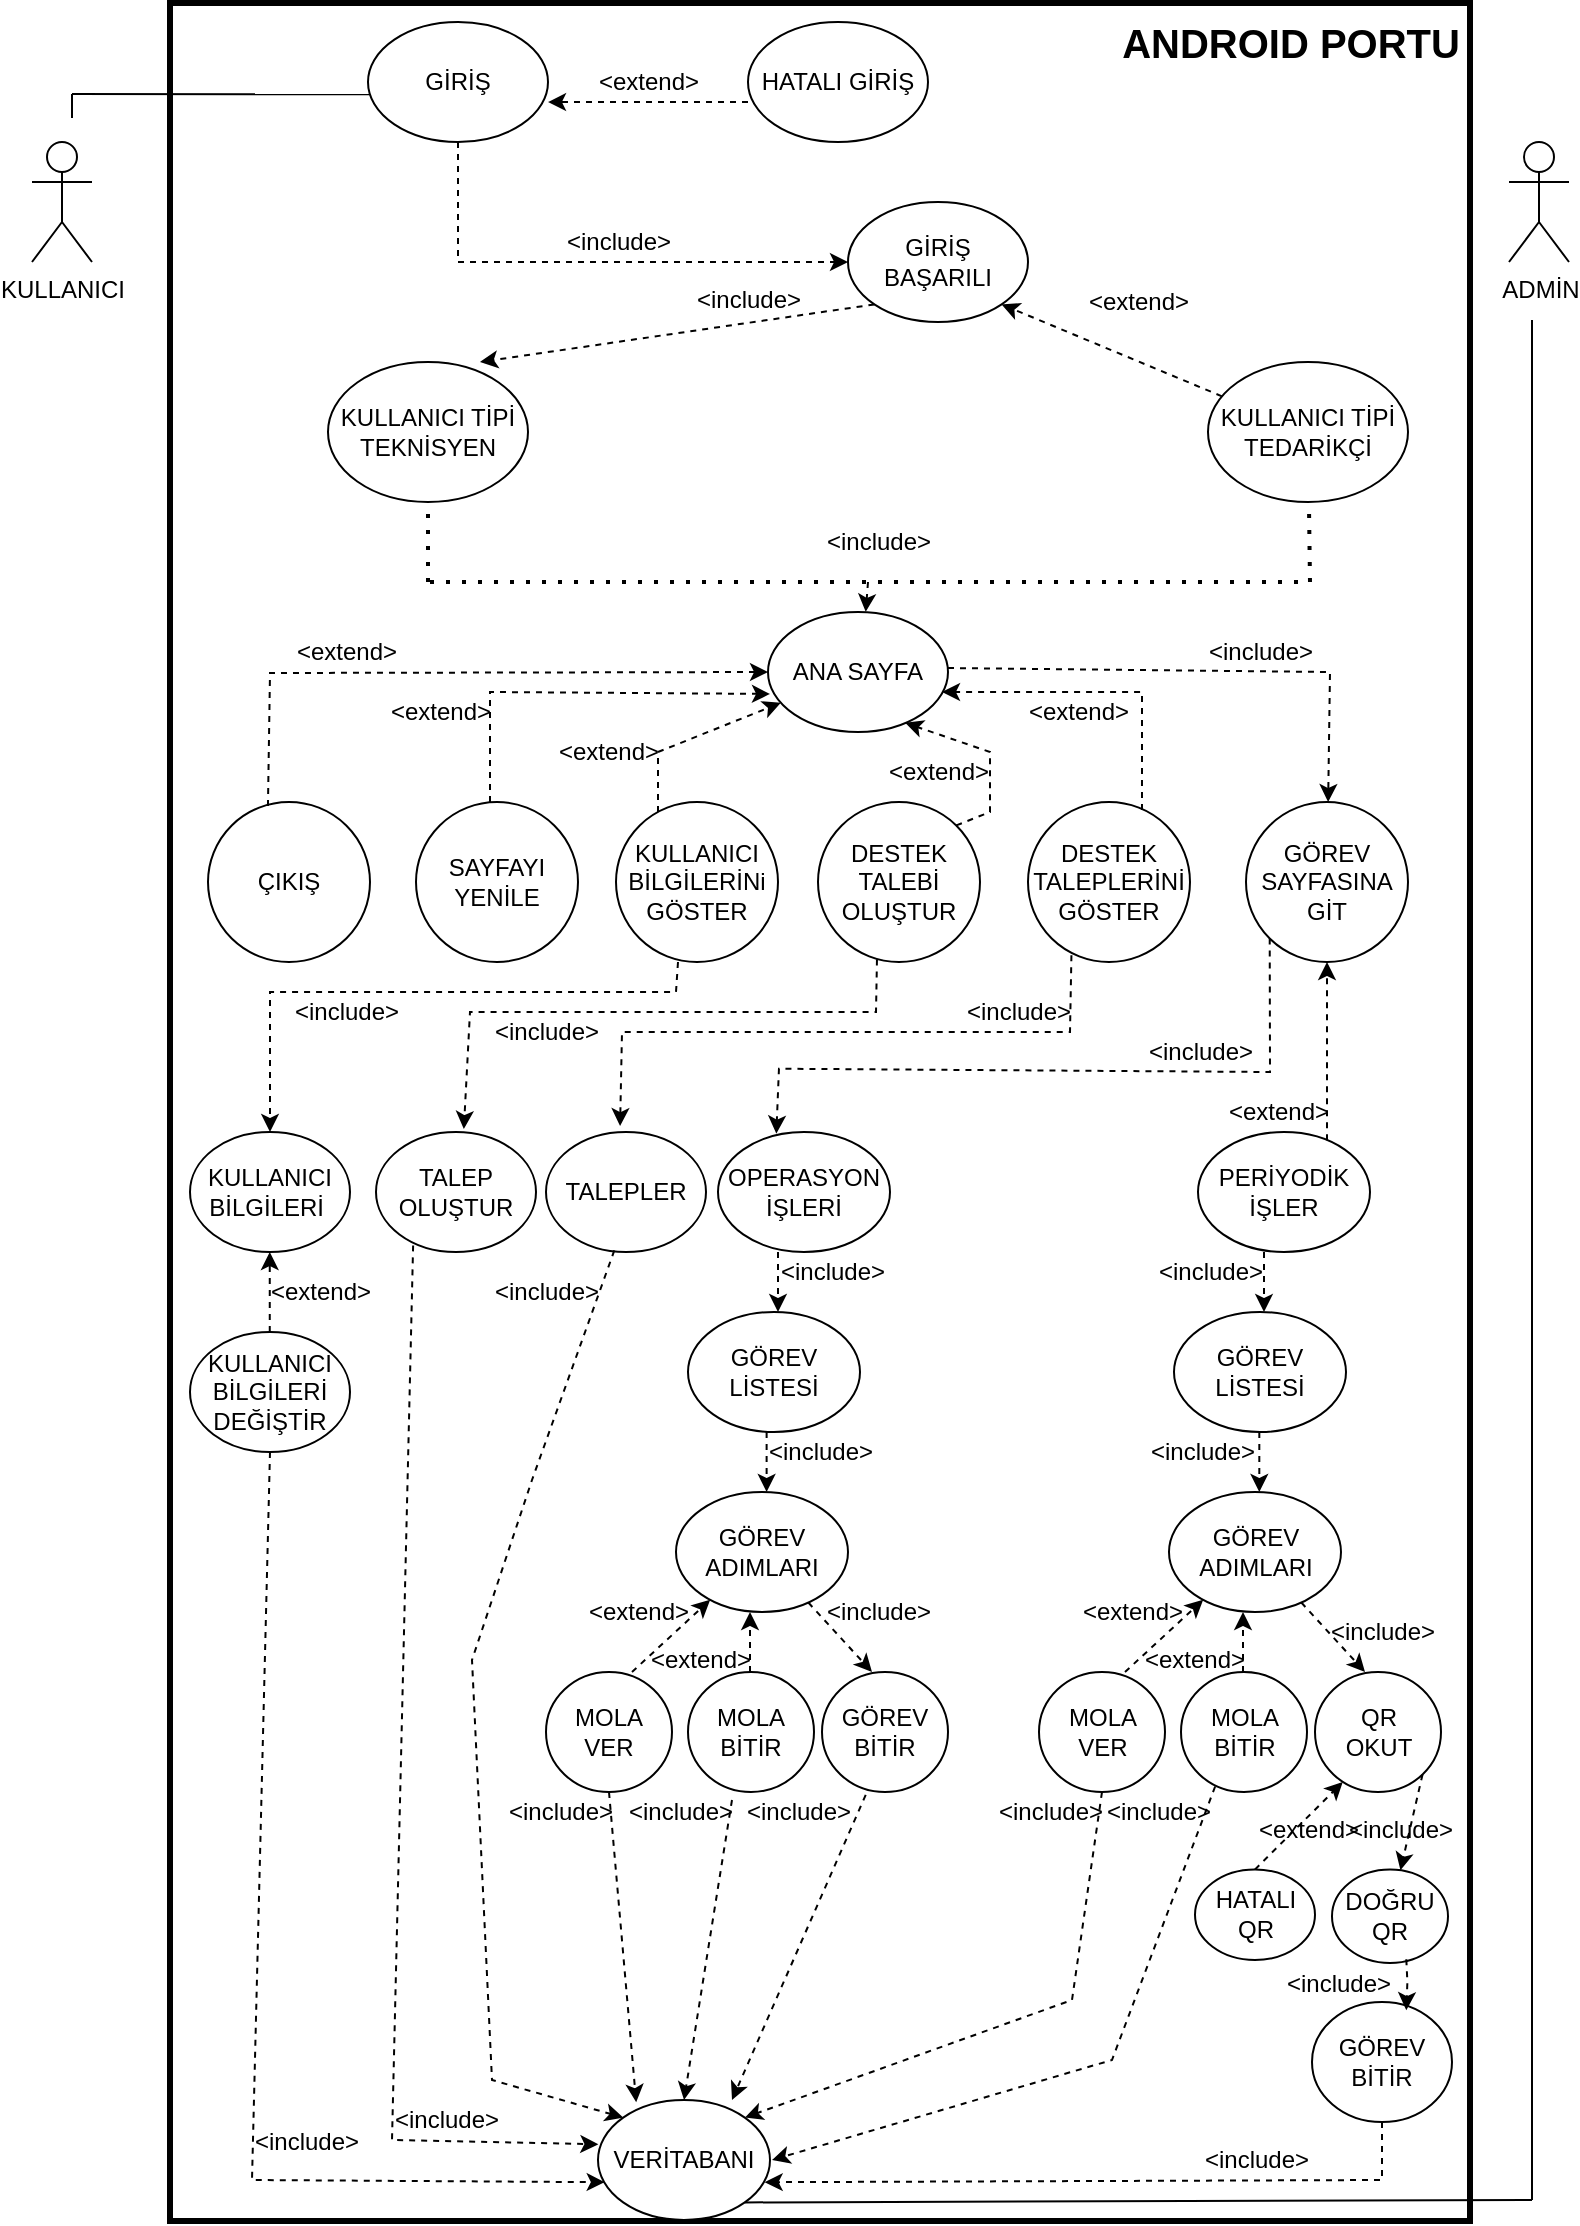 <mxfile version="18.0.1" type="device"><diagram id="frBf9CzJDdepa8vkQPzJ" name="Sayfa -1"><mxGraphModel dx="958" dy="752" grid="1" gridSize="10" guides="1" tooltips="1" connect="1" arrows="1" fold="1" page="1" pageScale="1" pageWidth="827" pageHeight="1169" math="0" shadow="0"><root><mxCell id="0"/><mxCell id="1" parent="0"/><mxCell id="QtxO9aeHgoz5HeslBeQD-139" value="" style="rounded=0;whiteSpace=wrap;html=1;fillColor=none;strokeWidth=3;" vertex="1" parent="1"><mxGeometry x="109" y="1.5" width="650" height="1109" as="geometry"/></mxCell><mxCell id="QtxO9aeHgoz5HeslBeQD-1" value="KULLANICI" style="shape=umlActor;verticalLabelPosition=bottom;verticalAlign=top;html=1;outlineConnect=0;" vertex="1" parent="1"><mxGeometry x="40" y="71" width="30" height="60" as="geometry"/></mxCell><mxCell id="QtxO9aeHgoz5HeslBeQD-2" value="GİRİŞ" style="ellipse;whiteSpace=wrap;html=1;" vertex="1" parent="1"><mxGeometry x="208" y="11" width="90" height="60" as="geometry"/></mxCell><mxCell id="QtxO9aeHgoz5HeslBeQD-3" value="HATALI GİRİŞ" style="ellipse;whiteSpace=wrap;html=1;" vertex="1" parent="1"><mxGeometry x="398" y="11" width="90" height="60" as="geometry"/></mxCell><mxCell id="QtxO9aeHgoz5HeslBeQD-4" value="" style="endArrow=classic;html=1;rounded=0;exitX=0;exitY=0.667;exitDx=0;exitDy=0;exitPerimeter=0;entryX=1;entryY=0.667;entryDx=0;entryDy=0;entryPerimeter=0;dashed=1;" edge="1" parent="1" source="QtxO9aeHgoz5HeslBeQD-3" target="QtxO9aeHgoz5HeslBeQD-2"><mxGeometry width="50" height="50" relative="1" as="geometry"><mxPoint x="448" y="361" as="sourcePoint"/><mxPoint x="318" y="51" as="targetPoint"/></mxGeometry></mxCell><mxCell id="QtxO9aeHgoz5HeslBeQD-6" value="&amp;lt;extend&amp;gt;" style="text;html=1;align=center;verticalAlign=middle;resizable=0;points=[];autosize=1;strokeColor=none;fillColor=none;" vertex="1" parent="1"><mxGeometry x="313" y="31" width="70" height="20" as="geometry"/></mxCell><mxCell id="QtxO9aeHgoz5HeslBeQD-9" value="" style="endArrow=classic;html=1;rounded=0;exitX=0.5;exitY=1;exitDx=0;exitDy=0;dashed=1;entryX=0;entryY=0.5;entryDx=0;entryDy=0;" edge="1" parent="1" source="QtxO9aeHgoz5HeslBeQD-2" target="QtxO9aeHgoz5HeslBeQD-10"><mxGeometry width="50" height="50" relative="1" as="geometry"><mxPoint x="248" y="91.02" as="sourcePoint"/><mxPoint x="368" y="131" as="targetPoint"/><Array as="points"><mxPoint x="253" y="131"/></Array></mxGeometry></mxCell><mxCell id="QtxO9aeHgoz5HeslBeQD-10" value="GİRİŞ BAŞARILI" style="ellipse;whiteSpace=wrap;html=1;" vertex="1" parent="1"><mxGeometry x="448" y="101" width="90" height="60" as="geometry"/></mxCell><mxCell id="QtxO9aeHgoz5HeslBeQD-11" value="&amp;lt;include&amp;gt;" style="text;html=1;align=center;verticalAlign=middle;resizable=0;points=[];autosize=1;strokeColor=none;fillColor=none;" vertex="1" parent="1"><mxGeometry x="298" y="111" width="70" height="20" as="geometry"/></mxCell><mxCell id="QtxO9aeHgoz5HeslBeQD-12" value="" style="endArrow=classic;html=1;rounded=0;exitX=0;exitY=1;exitDx=0;exitDy=0;dashed=1;entryX=0.76;entryY=0;entryDx=0;entryDy=0;entryPerimeter=0;" edge="1" parent="1" source="QtxO9aeHgoz5HeslBeQD-10" target="QtxO9aeHgoz5HeslBeQD-17"><mxGeometry width="50" height="50" relative="1" as="geometry"><mxPoint x="448" y="170" as="sourcePoint"/><mxPoint x="278" y="181" as="targetPoint"/></mxGeometry></mxCell><mxCell id="QtxO9aeHgoz5HeslBeQD-13" value="&amp;lt;include&amp;gt;" style="text;html=1;align=center;verticalAlign=middle;resizable=0;points=[];autosize=1;strokeColor=none;fillColor=none;" vertex="1" parent="1"><mxGeometry x="363" y="139.98" width="70" height="20" as="geometry"/></mxCell><mxCell id="QtxO9aeHgoz5HeslBeQD-14" value="" style="endArrow=classic;html=1;rounded=0;entryX=1;entryY=1;entryDx=0;entryDy=0;dashed=1;" edge="1" parent="1" source="QtxO9aeHgoz5HeslBeQD-16" target="QtxO9aeHgoz5HeslBeQD-10"><mxGeometry width="50" height="50" relative="1" as="geometry"><mxPoint x="628" y="181.02" as="sourcePoint"/><mxPoint x="528" y="181.02" as="targetPoint"/></mxGeometry></mxCell><mxCell id="QtxO9aeHgoz5HeslBeQD-15" value="&amp;lt;extend&amp;gt;" style="text;html=1;align=center;verticalAlign=middle;resizable=0;points=[];autosize=1;strokeColor=none;fillColor=none;" vertex="1" parent="1"><mxGeometry x="558" y="141" width="70" height="20" as="geometry"/></mxCell><mxCell id="QtxO9aeHgoz5HeslBeQD-16" value="KULLANICI TİPİ&lt;br&gt;TEDARİKÇİ" style="ellipse;whiteSpace=wrap;html=1;" vertex="1" parent="1"><mxGeometry x="628" y="181" width="100" height="70" as="geometry"/></mxCell><mxCell id="QtxO9aeHgoz5HeslBeQD-17" value="KULLANICI TİPİ&lt;br&gt;TEKNİSYEN" style="ellipse;whiteSpace=wrap;html=1;" vertex="1" parent="1"><mxGeometry x="188" y="181" width="100" height="70" as="geometry"/></mxCell><mxCell id="QtxO9aeHgoz5HeslBeQD-19" value="" style="endArrow=none;dashed=1;html=1;dashPattern=1 3;strokeWidth=2;rounded=0;" edge="1" parent="1"><mxGeometry width="50" height="50" relative="1" as="geometry"><mxPoint x="239" y="291" as="sourcePoint"/><mxPoint x="679" y="291" as="targetPoint"/></mxGeometry></mxCell><mxCell id="QtxO9aeHgoz5HeslBeQD-20" value="" style="endArrow=none;dashed=1;html=1;dashPattern=1 3;strokeWidth=2;rounded=0;entryX=0.5;entryY=1;entryDx=0;entryDy=0;" edge="1" parent="1" target="QtxO9aeHgoz5HeslBeQD-17"><mxGeometry width="50" height="50" relative="1" as="geometry"><mxPoint x="238" y="291" as="sourcePoint"/><mxPoint x="278" y="231" as="targetPoint"/></mxGeometry></mxCell><mxCell id="QtxO9aeHgoz5HeslBeQD-21" value="" style="endArrow=none;dashed=1;html=1;dashPattern=1 3;strokeWidth=2;rounded=0;" edge="1" parent="1" target="QtxO9aeHgoz5HeslBeQD-16"><mxGeometry width="50" height="50" relative="1" as="geometry"><mxPoint x="679" y="291" as="sourcePoint"/><mxPoint x="728" y="241" as="targetPoint"/><Array as="points"/></mxGeometry></mxCell><mxCell id="QtxO9aeHgoz5HeslBeQD-22" value="" style="endArrow=classic;html=1;rounded=0;dashed=1;entryX=0.543;entryY=-0.002;entryDx=0;entryDy=0;entryPerimeter=0;" edge="1" parent="1" target="QtxO9aeHgoz5HeslBeQD-24"><mxGeometry width="50" height="50" relative="1" as="geometry"><mxPoint x="458" y="291" as="sourcePoint"/><mxPoint x="458" y="331" as="targetPoint"/></mxGeometry></mxCell><mxCell id="QtxO9aeHgoz5HeslBeQD-23" value="&amp;lt;include&amp;gt;" style="text;html=1;align=center;verticalAlign=middle;resizable=0;points=[];autosize=1;strokeColor=none;fillColor=none;" vertex="1" parent="1"><mxGeometry x="428" y="261" width="70" height="20" as="geometry"/></mxCell><mxCell id="QtxO9aeHgoz5HeslBeQD-24" value="ANA SAYFA" style="ellipse;whiteSpace=wrap;html=1;" vertex="1" parent="1"><mxGeometry x="408" y="306" width="90" height="60" as="geometry"/></mxCell><mxCell id="QtxO9aeHgoz5HeslBeQD-33" value="KULLANICI&lt;br&gt;BİLGİLERİNi GÖSTER" style="ellipse;whiteSpace=wrap;html=1;" vertex="1" parent="1"><mxGeometry x="332" y="401" width="81" height="80" as="geometry"/></mxCell><mxCell id="QtxO9aeHgoz5HeslBeQD-35" value="DESTEK&lt;br&gt;TALEPLERİNİ&lt;br&gt;GÖSTER" style="ellipse;whiteSpace=wrap;html=1;" vertex="1" parent="1"><mxGeometry x="538" y="401" width="81" height="80" as="geometry"/></mxCell><mxCell id="QtxO9aeHgoz5HeslBeQD-36" value="GÖREV&lt;br&gt;SAYFASINA&lt;br&gt;GİT" style="ellipse;whiteSpace=wrap;html=1;" vertex="1" parent="1"><mxGeometry x="647" y="401" width="81" height="80" as="geometry"/></mxCell><mxCell id="QtxO9aeHgoz5HeslBeQD-37" value="DESTEK TALEBİ&lt;br&gt;OLUŞTUR" style="ellipse;whiteSpace=wrap;html=1;" vertex="1" parent="1"><mxGeometry x="433" y="401" width="81" height="80" as="geometry"/></mxCell><mxCell id="QtxO9aeHgoz5HeslBeQD-38" value="SAYFAYI&lt;br&gt;YENİLE" style="ellipse;whiteSpace=wrap;html=1;" vertex="1" parent="1"><mxGeometry x="232" y="401" width="81" height="80" as="geometry"/></mxCell><mxCell id="QtxO9aeHgoz5HeslBeQD-39" value="ÇIKIŞ" style="ellipse;whiteSpace=wrap;html=1;" vertex="1" parent="1"><mxGeometry x="128" y="401" width="81" height="80" as="geometry"/></mxCell><mxCell id="QtxO9aeHgoz5HeslBeQD-45" value="" style="endArrow=classic;html=1;rounded=0;entryX=1;entryY=0.667;entryDx=0;entryDy=0;entryPerimeter=0;dashed=1;exitX=0.37;exitY=0.025;exitDx=0;exitDy=0;exitPerimeter=0;" edge="1" parent="1" source="QtxO9aeHgoz5HeslBeQD-39"><mxGeometry width="50" height="50" relative="1" as="geometry"><mxPoint x="159" y="396.5" as="sourcePoint"/><mxPoint x="408" y="336" as="targetPoint"/><Array as="points"><mxPoint x="159" y="336.5"/></Array></mxGeometry></mxCell><mxCell id="QtxO9aeHgoz5HeslBeQD-46" value="" style="endArrow=classic;html=1;rounded=0;dashed=1;entryX=0.011;entryY=0.683;entryDx=0;entryDy=0;entryPerimeter=0;" edge="1" parent="1" target="QtxO9aeHgoz5HeslBeQD-24"><mxGeometry width="50" height="50" relative="1" as="geometry"><mxPoint x="269" y="401" as="sourcePoint"/><mxPoint x="399" y="346" as="targetPoint"/><Array as="points"><mxPoint x="269" y="366"/><mxPoint x="269" y="346"/></Array></mxGeometry></mxCell><mxCell id="QtxO9aeHgoz5HeslBeQD-47" value="" style="endArrow=classic;html=1;rounded=0;dashed=1;" edge="1" parent="1" target="QtxO9aeHgoz5HeslBeQD-24"><mxGeometry width="50" height="50" relative="1" as="geometry"><mxPoint x="353" y="406" as="sourcePoint"/><mxPoint x="413" y="376" as="targetPoint"/><Array as="points"><mxPoint x="353" y="396"/><mxPoint x="353" y="376"/></Array></mxGeometry></mxCell><mxCell id="QtxO9aeHgoz5HeslBeQD-48" value="" style="endArrow=classic;html=1;rounded=0;dashed=1;exitX=1;exitY=0;exitDx=0;exitDy=0;" edge="1" parent="1" source="QtxO9aeHgoz5HeslBeQD-37"><mxGeometry width="50" height="50" relative="1" as="geometry"><mxPoint x="538.003" y="416" as="sourcePoint"/><mxPoint x="476.59" y="361.435" as="targetPoint"/><Array as="points"><mxPoint x="519" y="406"/><mxPoint x="519" y="376"/></Array></mxGeometry></mxCell><mxCell id="QtxO9aeHgoz5HeslBeQD-49" value="" style="endArrow=classic;html=1;rounded=0;dashed=1;" edge="1" parent="1" target="QtxO9aeHgoz5HeslBeQD-36"><mxGeometry width="50" height="50" relative="1" as="geometry"><mxPoint x="498.0" y="334" as="sourcePoint"/><mxPoint x="748.03" y="401" as="targetPoint"/><Array as="points"><mxPoint x="689" y="336"/></Array></mxGeometry></mxCell><mxCell id="QtxO9aeHgoz5HeslBeQD-50" value="&amp;lt;include&amp;gt;" style="text;html=1;align=center;verticalAlign=middle;resizable=0;points=[];autosize=1;strokeColor=none;fillColor=none;" vertex="1" parent="1"><mxGeometry x="619" y="316" width="70" height="20" as="geometry"/></mxCell><mxCell id="QtxO9aeHgoz5HeslBeQD-51" value="&amp;lt;extend&amp;gt;" style="text;html=1;align=center;verticalAlign=middle;resizable=0;points=[];autosize=1;strokeColor=none;fillColor=none;" vertex="1" parent="1"><mxGeometry x="162" y="316" width="70" height="20" as="geometry"/></mxCell><mxCell id="QtxO9aeHgoz5HeslBeQD-52" value="&amp;lt;extend&amp;gt;" style="text;html=1;align=center;verticalAlign=middle;resizable=0;points=[];autosize=1;strokeColor=none;fillColor=none;" vertex="1" parent="1"><mxGeometry x="209" y="346" width="70" height="20" as="geometry"/></mxCell><mxCell id="QtxO9aeHgoz5HeslBeQD-53" value="&amp;lt;extend&amp;gt;" style="text;html=1;align=center;verticalAlign=middle;resizable=0;points=[];autosize=1;strokeColor=none;fillColor=none;" vertex="1" parent="1"><mxGeometry x="293" y="366" width="70" height="20" as="geometry"/></mxCell><mxCell id="QtxO9aeHgoz5HeslBeQD-54" value="&amp;lt;extend&amp;gt;" style="text;html=1;align=center;verticalAlign=middle;resizable=0;points=[];autosize=1;strokeColor=none;fillColor=none;" vertex="1" parent="1"><mxGeometry x="458" y="376" width="70" height="20" as="geometry"/></mxCell><mxCell id="QtxO9aeHgoz5HeslBeQD-55" value="" style="endArrow=classic;html=1;rounded=0;dashed=1;exitX=0.753;exitY=0.063;exitDx=0;exitDy=0;exitPerimeter=0;" edge="1" parent="1"><mxGeometry width="50" height="50" relative="1" as="geometry"><mxPoint x="594.993" y="405.04" as="sourcePoint"/><mxPoint x="495" y="346" as="targetPoint"/><Array as="points"><mxPoint x="595" y="346"/></Array></mxGeometry></mxCell><mxCell id="QtxO9aeHgoz5HeslBeQD-57" value="" style="endArrow=classic;html=1;rounded=0;dashed=1;exitX=0.37;exitY=0.025;exitDx=0;exitDy=0;exitPerimeter=0;entryX=0.5;entryY=0;entryDx=0;entryDy=0;" edge="1" parent="1" target="QtxO9aeHgoz5HeslBeQD-59"><mxGeometry width="50" height="50" relative="1" as="geometry"><mxPoint x="363.0" y="481.0" as="sourcePoint"/><mxPoint x="159" y="526" as="targetPoint"/><Array as="points"><mxPoint x="362" y="496"/><mxPoint x="159" y="496"/></Array></mxGeometry></mxCell><mxCell id="QtxO9aeHgoz5HeslBeQD-58" value="&amp;lt;extend&amp;gt;" style="text;html=1;align=center;verticalAlign=middle;resizable=0;points=[];autosize=1;strokeColor=none;fillColor=none;" vertex="1" parent="1"><mxGeometry x="528" y="346" width="70" height="20" as="geometry"/></mxCell><mxCell id="QtxO9aeHgoz5HeslBeQD-59" value="KULLANICI&lt;br&gt;BİLGİLERİ&amp;nbsp;" style="ellipse;whiteSpace=wrap;html=1;" vertex="1" parent="1"><mxGeometry x="119" y="566" width="80" height="60" as="geometry"/></mxCell><mxCell id="QtxO9aeHgoz5HeslBeQD-60" value="KULLANICI&lt;br&gt;BİLGİLERİ DEĞİŞTİR" style="ellipse;whiteSpace=wrap;html=1;" vertex="1" parent="1"><mxGeometry x="119" y="666" width="80" height="60" as="geometry"/></mxCell><mxCell id="QtxO9aeHgoz5HeslBeQD-61" value="" style="endArrow=classic;html=1;rounded=0;dashed=1;" edge="1" parent="1"><mxGeometry width="50" height="50" relative="1" as="geometry"><mxPoint x="158.88" y="666" as="sourcePoint"/><mxPoint x="158.88" y="626" as="targetPoint"/></mxGeometry></mxCell><mxCell id="QtxO9aeHgoz5HeslBeQD-62" value="&amp;lt;extend&amp;gt;" style="text;html=1;align=center;verticalAlign=middle;resizable=0;points=[];autosize=1;strokeColor=none;fillColor=none;" vertex="1" parent="1"><mxGeometry x="149" y="636" width="70" height="20" as="geometry"/></mxCell><mxCell id="QtxO9aeHgoz5HeslBeQD-63" value="&amp;lt;include&amp;gt;" style="text;html=1;align=center;verticalAlign=middle;resizable=0;points=[];autosize=1;strokeColor=none;fillColor=none;" vertex="1" parent="1"><mxGeometry x="162" y="496" width="70" height="20" as="geometry"/></mxCell><mxCell id="QtxO9aeHgoz5HeslBeQD-64" value="" style="endArrow=classic;html=1;rounded=0;dashed=1;exitX=0.364;exitY=0.984;exitDx=0;exitDy=0;exitPerimeter=0;entryX=0.549;entryY=-0.025;entryDx=0;entryDy=0;entryPerimeter=0;" edge="1" parent="1" source="QtxO9aeHgoz5HeslBeQD-37" target="QtxO9aeHgoz5HeslBeQD-66"><mxGeometry width="50" height="50" relative="1" as="geometry"><mxPoint x="463.0" y="491.0" as="sourcePoint"/><mxPoint x="259" y="536" as="targetPoint"/><Array as="points"><mxPoint x="462" y="506"/><mxPoint x="259" y="506"/></Array></mxGeometry></mxCell><mxCell id="QtxO9aeHgoz5HeslBeQD-65" value="&amp;lt;include&amp;gt;" style="text;html=1;align=center;verticalAlign=middle;resizable=0;points=[];autosize=1;strokeColor=none;fillColor=none;" vertex="1" parent="1"><mxGeometry x="262" y="506" width="70" height="20" as="geometry"/></mxCell><mxCell id="QtxO9aeHgoz5HeslBeQD-66" value="TALEP OLUŞTUR" style="ellipse;whiteSpace=wrap;html=1;" vertex="1" parent="1"><mxGeometry x="212" y="566" width="80" height="60" as="geometry"/></mxCell><mxCell id="QtxO9aeHgoz5HeslBeQD-68" value="" style="endArrow=classic;html=1;rounded=0;dashed=1;exitX=0.268;exitY=0.958;exitDx=0;exitDy=0;exitPerimeter=0;entryX=0.463;entryY=-0.049;entryDx=0;entryDy=0;entryPerimeter=0;" edge="1" parent="1" source="QtxO9aeHgoz5HeslBeQD-35" target="QtxO9aeHgoz5HeslBeQD-69"><mxGeometry width="50" height="50" relative="1" as="geometry"><mxPoint x="559" y="486" as="sourcePoint"/><mxPoint x="334.52" y="544.14" as="targetPoint"/><Array as="points"><mxPoint x="559" y="516"/><mxPoint x="335" y="516"/></Array></mxGeometry></mxCell><mxCell id="QtxO9aeHgoz5HeslBeQD-69" value="TALEPLER" style="ellipse;whiteSpace=wrap;html=1;" vertex="1" parent="1"><mxGeometry x="297" y="566" width="80" height="60" as="geometry"/></mxCell><mxCell id="QtxO9aeHgoz5HeslBeQD-70" value="" style="endArrow=classic;html=1;rounded=0;dashed=1;exitX=0;exitY=1;exitDx=0;exitDy=0;entryX=0.339;entryY=0.014;entryDx=0;entryDy=0;entryPerimeter=0;" edge="1" parent="1" source="QtxO9aeHgoz5HeslBeQD-36" target="QtxO9aeHgoz5HeslBeQD-71"><mxGeometry width="50" height="50" relative="1" as="geometry"><mxPoint x="659" y="496" as="sourcePoint"/><mxPoint x="413" y="562.5" as="targetPoint"/><Array as="points"><mxPoint x="659" y="536"/><mxPoint x="413.48" y="534.36"/></Array></mxGeometry></mxCell><mxCell id="QtxO9aeHgoz5HeslBeQD-71" value="OPERASYON&lt;br&gt;İŞLERİ" style="ellipse;whiteSpace=wrap;html=1;" vertex="1" parent="1"><mxGeometry x="383" y="566" width="86" height="60" as="geometry"/></mxCell><mxCell id="QtxO9aeHgoz5HeslBeQD-72" value="PERİYODİK İŞLER" style="ellipse;whiteSpace=wrap;html=1;" vertex="1" parent="1"><mxGeometry x="623" y="566" width="86" height="60" as="geometry"/></mxCell><mxCell id="QtxO9aeHgoz5HeslBeQD-73" value="" style="endArrow=classic;html=1;rounded=0;dashed=1;exitX=0.75;exitY=0.069;exitDx=0;exitDy=0;exitPerimeter=0;" edge="1" parent="1" source="QtxO9aeHgoz5HeslBeQD-72" target="QtxO9aeHgoz5HeslBeQD-36"><mxGeometry width="50" height="50" relative="1" as="geometry"><mxPoint x="689" y="566" as="sourcePoint"/><mxPoint x="699" y="486" as="targetPoint"/></mxGeometry></mxCell><mxCell id="QtxO9aeHgoz5HeslBeQD-74" value="" style="endArrow=classic;html=1;rounded=0;dashed=1;" edge="1" parent="1"><mxGeometry width="50" height="50" relative="1" as="geometry"><mxPoint x="413" y="626" as="sourcePoint"/><mxPoint x="413" y="656" as="targetPoint"/></mxGeometry></mxCell><mxCell id="QtxO9aeHgoz5HeslBeQD-75" value="GÖREV&lt;br&gt;LİSTESİ" style="ellipse;whiteSpace=wrap;html=1;" vertex="1" parent="1"><mxGeometry x="368" y="656" width="86" height="60" as="geometry"/></mxCell><mxCell id="QtxO9aeHgoz5HeslBeQD-76" value="&amp;lt;include&amp;gt;" style="text;html=1;align=center;verticalAlign=middle;resizable=0;points=[];autosize=1;strokeColor=none;fillColor=none;" vertex="1" parent="1"><mxGeometry x="589" y="516" width="70" height="20" as="geometry"/></mxCell><mxCell id="QtxO9aeHgoz5HeslBeQD-77" value="&amp;lt;include&amp;gt;" style="text;html=1;align=center;verticalAlign=middle;resizable=0;points=[];autosize=1;strokeColor=none;fillColor=none;" vertex="1" parent="1"><mxGeometry x="498" y="496" width="70" height="20" as="geometry"/></mxCell><mxCell id="QtxO9aeHgoz5HeslBeQD-78" value="&amp;lt;extend&amp;gt;" style="text;html=1;align=center;verticalAlign=middle;resizable=0;points=[];autosize=1;strokeColor=none;fillColor=none;" vertex="1" parent="1"><mxGeometry x="628" y="546" width="70" height="20" as="geometry"/></mxCell><mxCell id="QtxO9aeHgoz5HeslBeQD-79" value="&amp;lt;include&amp;gt;" style="text;html=1;align=center;verticalAlign=middle;resizable=0;points=[];autosize=1;strokeColor=none;fillColor=none;" vertex="1" parent="1"><mxGeometry x="405" y="626" width="70" height="20" as="geometry"/></mxCell><mxCell id="QtxO9aeHgoz5HeslBeQD-80" value="" style="endArrow=classic;html=1;rounded=0;dashed=1;" edge="1" parent="1"><mxGeometry width="50" height="50" relative="1" as="geometry"><mxPoint x="656" y="626" as="sourcePoint"/><mxPoint x="656" y="656" as="targetPoint"/></mxGeometry></mxCell><mxCell id="QtxO9aeHgoz5HeslBeQD-81" value="GÖREV&lt;br&gt;LİSTESİ" style="ellipse;whiteSpace=wrap;html=1;" vertex="1" parent="1"><mxGeometry x="611" y="656" width="86" height="60" as="geometry"/></mxCell><mxCell id="QtxO9aeHgoz5HeslBeQD-83" value="&amp;lt;include&amp;gt;" style="text;html=1;align=center;verticalAlign=middle;resizable=0;points=[];autosize=1;strokeColor=none;fillColor=none;" vertex="1" parent="1"><mxGeometry x="594" y="626" width="70" height="20" as="geometry"/></mxCell><mxCell id="QtxO9aeHgoz5HeslBeQD-84" value="" style="endArrow=classic;html=1;rounded=0;dashed=1;" edge="1" parent="1"><mxGeometry width="50" height="50" relative="1" as="geometry"><mxPoint x="407.31" y="716" as="sourcePoint"/><mxPoint x="407.31" y="746" as="targetPoint"/></mxGeometry></mxCell><mxCell id="QtxO9aeHgoz5HeslBeQD-85" value="" style="endArrow=classic;html=1;rounded=0;dashed=1;" edge="1" parent="1"><mxGeometry width="50" height="50" relative="1" as="geometry"><mxPoint x="653.66" y="716" as="sourcePoint"/><mxPoint x="653.66" y="746" as="targetPoint"/></mxGeometry></mxCell><mxCell id="QtxO9aeHgoz5HeslBeQD-86" value="&amp;lt;include&amp;gt;" style="text;html=1;align=center;verticalAlign=middle;resizable=0;points=[];autosize=1;strokeColor=none;fillColor=none;" vertex="1" parent="1"><mxGeometry x="399" y="716" width="70" height="20" as="geometry"/></mxCell><mxCell id="QtxO9aeHgoz5HeslBeQD-87" value="&amp;lt;include&amp;gt;" style="text;html=1;align=center;verticalAlign=middle;resizable=0;points=[];autosize=1;strokeColor=none;fillColor=none;" vertex="1" parent="1"><mxGeometry x="590" y="716" width="70" height="20" as="geometry"/></mxCell><mxCell id="QtxO9aeHgoz5HeslBeQD-88" value="GÖREV&lt;br&gt;ADIMLARI" style="ellipse;whiteSpace=wrap;html=1;" vertex="1" parent="1"><mxGeometry x="362" y="746" width="86" height="60" as="geometry"/></mxCell><mxCell id="QtxO9aeHgoz5HeslBeQD-90" value="" style="endArrow=classic;html=1;rounded=0;dashed=1;" edge="1" parent="1" target="QtxO9aeHgoz5HeslBeQD-88"><mxGeometry width="50" height="50" relative="1" as="geometry"><mxPoint x="340" y="836" as="sourcePoint"/><mxPoint x="368" y="796" as="targetPoint"/></mxGeometry></mxCell><mxCell id="QtxO9aeHgoz5HeslBeQD-91" value="" style="endArrow=classic;html=1;rounded=0;dashed=1;" edge="1" parent="1"><mxGeometry width="50" height="50" relative="1" as="geometry"><mxPoint x="399.0" y="836.0" as="sourcePoint"/><mxPoint x="399.0" y="806.0" as="targetPoint"/></mxGeometry></mxCell><mxCell id="QtxO9aeHgoz5HeslBeQD-93" value="" style="endArrow=classic;html=1;rounded=0;dashed=1;" edge="1" parent="1" source="QtxO9aeHgoz5HeslBeQD-88"><mxGeometry width="50" height="50" relative="1" as="geometry"><mxPoint x="429.14" y="806.002" as="sourcePoint"/><mxPoint x="460" y="836" as="targetPoint"/></mxGeometry></mxCell><mxCell id="QtxO9aeHgoz5HeslBeQD-94" value="MOLA&lt;br&gt;VER" style="ellipse;whiteSpace=wrap;html=1;" vertex="1" parent="1"><mxGeometry x="297" y="836" width="63" height="60" as="geometry"/></mxCell><mxCell id="QtxO9aeHgoz5HeslBeQD-95" value="MOLA&lt;br&gt;BİTİR" style="ellipse;whiteSpace=wrap;html=1;" vertex="1" parent="1"><mxGeometry x="368" y="836" width="63" height="60" as="geometry"/></mxCell><mxCell id="QtxO9aeHgoz5HeslBeQD-96" value="GÖREV&lt;br&gt;BİTİR" style="ellipse;whiteSpace=wrap;html=1;" vertex="1" parent="1"><mxGeometry x="435" y="836" width="63" height="60" as="geometry"/></mxCell><mxCell id="QtxO9aeHgoz5HeslBeQD-97" value="&amp;lt;include&amp;gt;" style="text;html=1;align=center;verticalAlign=middle;resizable=0;points=[];autosize=1;strokeColor=none;fillColor=none;" vertex="1" parent="1"><mxGeometry x="428" y="796" width="70" height="20" as="geometry"/></mxCell><mxCell id="QtxO9aeHgoz5HeslBeQD-98" value="&amp;lt;extend&amp;gt;" style="text;html=1;align=center;verticalAlign=middle;resizable=0;points=[];autosize=1;strokeColor=none;fillColor=none;" vertex="1" parent="1"><mxGeometry x="308" y="796" width="70" height="20" as="geometry"/></mxCell><mxCell id="QtxO9aeHgoz5HeslBeQD-99" value="&amp;lt;extend&amp;gt;" style="text;html=1;align=center;verticalAlign=middle;resizable=0;points=[];autosize=1;strokeColor=none;fillColor=none;" vertex="1" parent="1"><mxGeometry x="339" y="820" width="70" height="20" as="geometry"/></mxCell><mxCell id="QtxO9aeHgoz5HeslBeQD-100" value="GÖREV&lt;br&gt;ADIMLARI" style="ellipse;whiteSpace=wrap;html=1;" vertex="1" parent="1"><mxGeometry x="608.5" y="746" width="86" height="60" as="geometry"/></mxCell><mxCell id="QtxO9aeHgoz5HeslBeQD-101" value="" style="endArrow=classic;html=1;rounded=0;dashed=1;" edge="1" parent="1" target="QtxO9aeHgoz5HeslBeQD-100"><mxGeometry width="50" height="50" relative="1" as="geometry"><mxPoint x="586.5" y="836" as="sourcePoint"/><mxPoint x="614.5" y="796" as="targetPoint"/></mxGeometry></mxCell><mxCell id="QtxO9aeHgoz5HeslBeQD-102" value="" style="endArrow=classic;html=1;rounded=0;dashed=1;" edge="1" parent="1"><mxGeometry width="50" height="50" relative="1" as="geometry"><mxPoint x="645.5" y="836" as="sourcePoint"/><mxPoint x="645.5" y="806" as="targetPoint"/></mxGeometry></mxCell><mxCell id="QtxO9aeHgoz5HeslBeQD-103" value="" style="endArrow=classic;html=1;rounded=0;dashed=1;" edge="1" parent="1" source="QtxO9aeHgoz5HeslBeQD-100"><mxGeometry width="50" height="50" relative="1" as="geometry"><mxPoint x="675.64" y="806.002" as="sourcePoint"/><mxPoint x="706.5" y="836" as="targetPoint"/></mxGeometry></mxCell><mxCell id="QtxO9aeHgoz5HeslBeQD-104" value="MOLA&lt;br&gt;VER" style="ellipse;whiteSpace=wrap;html=1;" vertex="1" parent="1"><mxGeometry x="543.5" y="836" width="63" height="60" as="geometry"/></mxCell><mxCell id="QtxO9aeHgoz5HeslBeQD-105" value="MOLA&lt;br&gt;BİTİR" style="ellipse;whiteSpace=wrap;html=1;" vertex="1" parent="1"><mxGeometry x="614.5" y="836" width="63" height="60" as="geometry"/></mxCell><mxCell id="QtxO9aeHgoz5HeslBeQD-106" value="QR&lt;br&gt;OKUT" style="ellipse;whiteSpace=wrap;html=1;" vertex="1" parent="1"><mxGeometry x="681.5" y="836" width="63" height="60" as="geometry"/></mxCell><mxCell id="QtxO9aeHgoz5HeslBeQD-107" value="&amp;lt;include&amp;gt;" style="text;html=1;align=center;verticalAlign=middle;resizable=0;points=[];autosize=1;strokeColor=none;fillColor=none;" vertex="1" parent="1"><mxGeometry x="688.5" y="904.5" width="70" height="20" as="geometry"/></mxCell><mxCell id="QtxO9aeHgoz5HeslBeQD-108" value="&amp;lt;extend&amp;gt;" style="text;html=1;align=center;verticalAlign=middle;resizable=0;points=[];autosize=1;strokeColor=none;fillColor=none;" vertex="1" parent="1"><mxGeometry x="554.5" y="796" width="70" height="20" as="geometry"/></mxCell><mxCell id="QtxO9aeHgoz5HeslBeQD-109" value="&amp;lt;extend&amp;gt;" style="text;html=1;align=center;verticalAlign=middle;resizable=0;points=[];autosize=1;strokeColor=none;fillColor=none;" vertex="1" parent="1"><mxGeometry x="585.5" y="820" width="70" height="20" as="geometry"/></mxCell><mxCell id="QtxO9aeHgoz5HeslBeQD-110" value="" style="endArrow=classic;html=1;rounded=0;dashed=1;entryX=0.22;entryY=0.917;entryDx=0;entryDy=0;entryPerimeter=0;exitX=0.5;exitY=0;exitDx=0;exitDy=0;" edge="1" parent="1" source="QtxO9aeHgoz5HeslBeQD-111" target="QtxO9aeHgoz5HeslBeQD-106"><mxGeometry width="50" height="50" relative="1" as="geometry"><mxPoint x="680" y="930" as="sourcePoint"/><mxPoint x="694.5" y="896" as="targetPoint"/></mxGeometry></mxCell><mxCell id="QtxO9aeHgoz5HeslBeQD-111" value="HATALI&lt;br&gt;QR" style="ellipse;whiteSpace=wrap;html=1;" vertex="1" parent="1"><mxGeometry x="621.5" y="934.75" width="60" height="45.25" as="geometry"/></mxCell><mxCell id="QtxO9aeHgoz5HeslBeQD-112" value="&amp;lt;extend&amp;gt;" style="text;html=1;align=center;verticalAlign=middle;resizable=0;points=[];autosize=1;strokeColor=none;fillColor=none;" vertex="1" parent="1"><mxGeometry x="643" y="904.5" width="70" height="20" as="geometry"/></mxCell><mxCell id="QtxO9aeHgoz5HeslBeQD-113" value="" style="endArrow=classic;html=1;rounded=0;dashed=1;exitX=1;exitY=1;exitDx=0;exitDy=0;" edge="1" parent="1" source="QtxO9aeHgoz5HeslBeQD-106" target="QtxO9aeHgoz5HeslBeQD-114"><mxGeometry width="50" height="50" relative="1" as="geometry"><mxPoint x="769.36" y="891.02" as="sourcePoint"/><mxPoint x="755.5" y="926" as="targetPoint"/></mxGeometry></mxCell><mxCell id="QtxO9aeHgoz5HeslBeQD-114" value="DOĞRU&lt;br&gt;QR" style="ellipse;whiteSpace=wrap;html=1;direction=north;" vertex="1" parent="1"><mxGeometry x="690" y="934.75" width="58" height="46.75" as="geometry"/></mxCell><mxCell id="QtxO9aeHgoz5HeslBeQD-115" value="GÖREV&lt;br&gt;BİTİR" style="ellipse;whiteSpace=wrap;html=1;" vertex="1" parent="1"><mxGeometry x="680" y="1001" width="70" height="60" as="geometry"/></mxCell><mxCell id="QtxO9aeHgoz5HeslBeQD-116" value="" style="endArrow=classic;html=1;rounded=0;dashed=1;exitX=0.988;exitY=-0.093;exitDx=0;exitDy=0;exitPerimeter=0;entryX=0.988;entryY=1.18;entryDx=0;entryDy=0;entryPerimeter=0;" edge="1" parent="1" source="QtxO9aeHgoz5HeslBeQD-117" target="QtxO9aeHgoz5HeslBeQD-117"><mxGeometry width="50" height="50" relative="1" as="geometry"><mxPoint x="727.39" y="987" as="sourcePoint"/><mxPoint x="727.69" y="1001" as="targetPoint"/><Array as="points"><mxPoint x="727.69" y="991"/></Array></mxGeometry></mxCell><mxCell id="QtxO9aeHgoz5HeslBeQD-117" value="&amp;lt;include&amp;gt;" style="text;html=1;align=center;verticalAlign=middle;resizable=0;points=[];autosize=1;strokeColor=none;fillColor=none;" vertex="1" parent="1"><mxGeometry x="658" y="981.5" width="70" height="20" as="geometry"/></mxCell><mxCell id="QtxO9aeHgoz5HeslBeQD-118" value="VERİTABANI" style="ellipse;whiteSpace=wrap;html=1;" vertex="1" parent="1"><mxGeometry x="323" y="1050" width="86" height="60" as="geometry"/></mxCell><mxCell id="QtxO9aeHgoz5HeslBeQD-119" value="" style="endArrow=classic;html=1;rounded=0;dashed=1;exitX=0.5;exitY=1;exitDx=0;exitDy=0;entryX=0.039;entryY=0.685;entryDx=0;entryDy=0;entryPerimeter=0;" edge="1" parent="1" source="QtxO9aeHgoz5HeslBeQD-60" target="QtxO9aeHgoz5HeslBeQD-118"><mxGeometry width="50" height="50" relative="1" as="geometry"><mxPoint x="119" y="886" as="sourcePoint"/><mxPoint x="150" y="1090" as="targetPoint"/><Array as="points"><mxPoint x="150" y="1090"/></Array></mxGeometry></mxCell><mxCell id="QtxO9aeHgoz5HeslBeQD-120" value="" style="endArrow=classic;html=1;rounded=0;dashed=1;exitX=0.232;exitY=0.945;exitDx=0;exitDy=0;exitPerimeter=0;entryX=0.002;entryY=0.369;entryDx=0;entryDy=0;entryPerimeter=0;" edge="1" parent="1" source="QtxO9aeHgoz5HeslBeQD-66" target="QtxO9aeHgoz5HeslBeQD-118"><mxGeometry width="50" height="50" relative="1" as="geometry"><mxPoint x="227" y="721" as="sourcePoint"/><mxPoint x="220" y="1060" as="targetPoint"/><Array as="points"><mxPoint x="220" y="1070"/></Array></mxGeometry></mxCell><mxCell id="QtxO9aeHgoz5HeslBeQD-121" value="" style="endArrow=classic;html=1;rounded=0;dashed=1;entryX=0;entryY=0;entryDx=0;entryDy=0;exitX=0.427;exitY=0.987;exitDx=0;exitDy=0;exitPerimeter=0;" edge="1" parent="1" source="QtxO9aeHgoz5HeslBeQD-69" target="QtxO9aeHgoz5HeslBeQD-118"><mxGeometry width="50" height="50" relative="1" as="geometry"><mxPoint x="330" y="630" as="sourcePoint"/><mxPoint x="298" y="951" as="targetPoint"/><Array as="points"><mxPoint x="290" y="740"/><mxPoint x="260" y="830"/><mxPoint x="270" y="1040"/></Array></mxGeometry></mxCell><mxCell id="QtxO9aeHgoz5HeslBeQD-122" value="" style="endArrow=classic;html=1;rounded=0;dashed=1;entryX=0.222;entryY=0.018;entryDx=0;entryDy=0;entryPerimeter=0;exitX=0.5;exitY=1;exitDx=0;exitDy=0;" edge="1" parent="1" source="QtxO9aeHgoz5HeslBeQD-94" target="QtxO9aeHgoz5HeslBeQD-118"><mxGeometry width="50" height="50" relative="1" as="geometry"><mxPoint x="298" y="970" as="sourcePoint"/><mxPoint x="348" y="920" as="targetPoint"/></mxGeometry></mxCell><mxCell id="QtxO9aeHgoz5HeslBeQD-123" value="" style="endArrow=classic;html=1;rounded=0;dashed=1;entryX=0.5;entryY=0;entryDx=0;entryDy=0;" edge="1" parent="1" target="QtxO9aeHgoz5HeslBeQD-118"><mxGeometry width="50" height="50" relative="1" as="geometry"><mxPoint x="390" y="900" as="sourcePoint"/><mxPoint x="410" y="920" as="targetPoint"/></mxGeometry></mxCell><mxCell id="QtxO9aeHgoz5HeslBeQD-124" value="" style="endArrow=classic;html=1;rounded=0;dashed=1;entryX=0.779;entryY=0;entryDx=0;entryDy=0;entryPerimeter=0;exitX=0.347;exitY=1.024;exitDx=0;exitDy=0;exitPerimeter=0;" edge="1" parent="1" source="QtxO9aeHgoz5HeslBeQD-96" target="QtxO9aeHgoz5HeslBeQD-118"><mxGeometry width="50" height="50" relative="1" as="geometry"><mxPoint x="415" y="987.5" as="sourcePoint"/><mxPoint x="465" y="937.5" as="targetPoint"/></mxGeometry></mxCell><mxCell id="QtxO9aeHgoz5HeslBeQD-125" value="" style="endArrow=classic;html=1;rounded=0;dashed=1;entryX=1;entryY=0;entryDx=0;entryDy=0;exitX=0.5;exitY=1;exitDx=0;exitDy=0;" edge="1" parent="1" source="QtxO9aeHgoz5HeslBeQD-104" target="QtxO9aeHgoz5HeslBeQD-118"><mxGeometry width="50" height="50" relative="1" as="geometry"><mxPoint x="540" y="960" as="sourcePoint"/><mxPoint x="590" y="910" as="targetPoint"/><Array as="points"><mxPoint x="560" y="1000"/></Array></mxGeometry></mxCell><mxCell id="QtxO9aeHgoz5HeslBeQD-126" value="" style="endArrow=classic;html=1;rounded=0;dashed=1;exitX=0.271;exitY=0.954;exitDx=0;exitDy=0;exitPerimeter=0;" edge="1" parent="1" source="QtxO9aeHgoz5HeslBeQD-105"><mxGeometry width="50" height="50" relative="1" as="geometry"><mxPoint x="610" y="980" as="sourcePoint"/><mxPoint x="410" y="1080" as="targetPoint"/><Array as="points"><mxPoint x="580" y="1030"/></Array></mxGeometry></mxCell><mxCell id="QtxO9aeHgoz5HeslBeQD-127" value="" style="endArrow=classic;html=1;rounded=0;dashed=1;entryX=0.969;entryY=0.685;entryDx=0;entryDy=0;entryPerimeter=0;exitX=0.5;exitY=1;exitDx=0;exitDy=0;" edge="1" parent="1" source="QtxO9aeHgoz5HeslBeQD-115" target="QtxO9aeHgoz5HeslBeQD-118"><mxGeometry width="50" height="50" relative="1" as="geometry"><mxPoint x="665.5" y="1090" as="sourcePoint"/><mxPoint x="715.5" y="1040" as="targetPoint"/><Array as="points"><mxPoint x="715" y="1090"/></Array></mxGeometry></mxCell><mxCell id="QtxO9aeHgoz5HeslBeQD-128" value="&amp;lt;include&amp;gt;" style="text;html=1;align=center;verticalAlign=middle;resizable=0;points=[];autosize=1;strokeColor=none;fillColor=none;" vertex="1" parent="1"><mxGeometry x="142" y="1061" width="70" height="20" as="geometry"/></mxCell><mxCell id="QtxO9aeHgoz5HeslBeQD-129" value="&amp;lt;include&amp;gt;" style="text;html=1;align=center;verticalAlign=middle;resizable=0;points=[];autosize=1;strokeColor=none;fillColor=none;" vertex="1" parent="1"><mxGeometry x="212" y="1050" width="70" height="20" as="geometry"/></mxCell><mxCell id="QtxO9aeHgoz5HeslBeQD-130" value="&amp;lt;include&amp;gt;" style="text;html=1;align=center;verticalAlign=middle;resizable=0;points=[];autosize=1;strokeColor=none;fillColor=none;" vertex="1" parent="1"><mxGeometry x="262" y="636" width="70" height="20" as="geometry"/></mxCell><mxCell id="QtxO9aeHgoz5HeslBeQD-131" value="&amp;lt;include&amp;gt;" style="text;html=1;align=center;verticalAlign=middle;resizable=0;points=[];autosize=1;strokeColor=none;fillColor=none;" vertex="1" parent="1"><mxGeometry x="269" y="896" width="70" height="20" as="geometry"/></mxCell><mxCell id="QtxO9aeHgoz5HeslBeQD-132" value="&amp;lt;include&amp;gt;" style="text;html=1;align=center;verticalAlign=middle;resizable=0;points=[];autosize=1;strokeColor=none;fillColor=none;" vertex="1" parent="1"><mxGeometry x="329" y="896" width="70" height="20" as="geometry"/></mxCell><mxCell id="QtxO9aeHgoz5HeslBeQD-133" value="&amp;lt;include&amp;gt;" style="text;html=1;align=center;verticalAlign=middle;resizable=0;points=[];autosize=1;strokeColor=none;fillColor=none;" vertex="1" parent="1"><mxGeometry x="388" y="896" width="70" height="20" as="geometry"/></mxCell><mxCell id="QtxO9aeHgoz5HeslBeQD-134" value="&amp;lt;include&amp;gt;" style="text;html=1;align=center;verticalAlign=middle;resizable=0;points=[];autosize=1;strokeColor=none;fillColor=none;" vertex="1" parent="1"><mxGeometry x="514" y="896" width="70" height="20" as="geometry"/></mxCell><mxCell id="QtxO9aeHgoz5HeslBeQD-135" value="&amp;lt;include&amp;gt;" style="text;html=1;align=center;verticalAlign=middle;resizable=0;points=[];autosize=1;strokeColor=none;fillColor=none;" vertex="1" parent="1"><mxGeometry x="568" y="896" width="70" height="20" as="geometry"/></mxCell><mxCell id="QtxO9aeHgoz5HeslBeQD-136" value="&amp;lt;include&amp;gt;" style="text;html=1;align=center;verticalAlign=middle;resizable=0;points=[];autosize=1;strokeColor=none;fillColor=none;" vertex="1" parent="1"><mxGeometry x="680" y="806" width="70" height="20" as="geometry"/></mxCell><mxCell id="QtxO9aeHgoz5HeslBeQD-137" value="&amp;lt;include&amp;gt;" style="text;html=1;align=center;verticalAlign=middle;resizable=0;points=[];autosize=1;strokeColor=none;fillColor=none;" vertex="1" parent="1"><mxGeometry x="616.5" y="1070" width="70" height="20" as="geometry"/></mxCell><mxCell id="QtxO9aeHgoz5HeslBeQD-138" value="ADMİN" style="shape=umlActor;verticalLabelPosition=bottom;verticalAlign=top;html=1;outlineConnect=0;" vertex="1" parent="1"><mxGeometry x="778.5" y="71" width="30" height="60" as="geometry"/></mxCell><mxCell id="QtxO9aeHgoz5HeslBeQD-144" value="&lt;b&gt;&lt;font style=&quot;font-size: 20px;&quot;&gt;ANDROID PORTU&lt;/font&gt;&lt;/b&gt;" style="text;html=1;align=center;verticalAlign=middle;resizable=0;points=[];autosize=1;strokeColor=none;fillColor=none;" vertex="1" parent="1"><mxGeometry x="578.5" y="11" width="180" height="20" as="geometry"/></mxCell><mxCell id="QtxO9aeHgoz5HeslBeQD-149" value="" style="endArrow=none;html=1;rounded=0;fontSize=20;entryX=0.011;entryY=0.602;entryDx=0;entryDy=0;entryPerimeter=0;" edge="1" parent="1" target="QtxO9aeHgoz5HeslBeQD-2"><mxGeometry width="50" height="50" relative="1" as="geometry"><mxPoint x="60" y="47" as="sourcePoint"/><mxPoint x="180" y="46" as="targetPoint"/></mxGeometry></mxCell><mxCell id="QtxO9aeHgoz5HeslBeQD-150" value="" style="endArrow=none;html=1;rounded=0;fontSize=20;" edge="1" parent="1"><mxGeometry width="50" height="50" relative="1" as="geometry"><mxPoint x="60" y="59" as="sourcePoint"/><mxPoint x="60" y="47" as="targetPoint"/></mxGeometry></mxCell><mxCell id="QtxO9aeHgoz5HeslBeQD-151" value="" style="endArrow=none;html=1;rounded=0;fontSize=20;" edge="1" parent="1"><mxGeometry width="50" height="50" relative="1" as="geometry"><mxPoint x="790" y="1100" as="sourcePoint"/><mxPoint x="790" y="160" as="targetPoint"/></mxGeometry></mxCell><mxCell id="QtxO9aeHgoz5HeslBeQD-153" value="" style="endArrow=none;html=1;rounded=0;fontSize=20;entryX=1;entryY=1;entryDx=0;entryDy=0;" edge="1" parent="1" target="QtxO9aeHgoz5HeslBeQD-118"><mxGeometry width="50" height="50" relative="1" as="geometry"><mxPoint x="790" y="1100" as="sourcePoint"/><mxPoint x="550" y="1160" as="targetPoint"/></mxGeometry></mxCell></root></mxGraphModel></diagram></mxfile>
